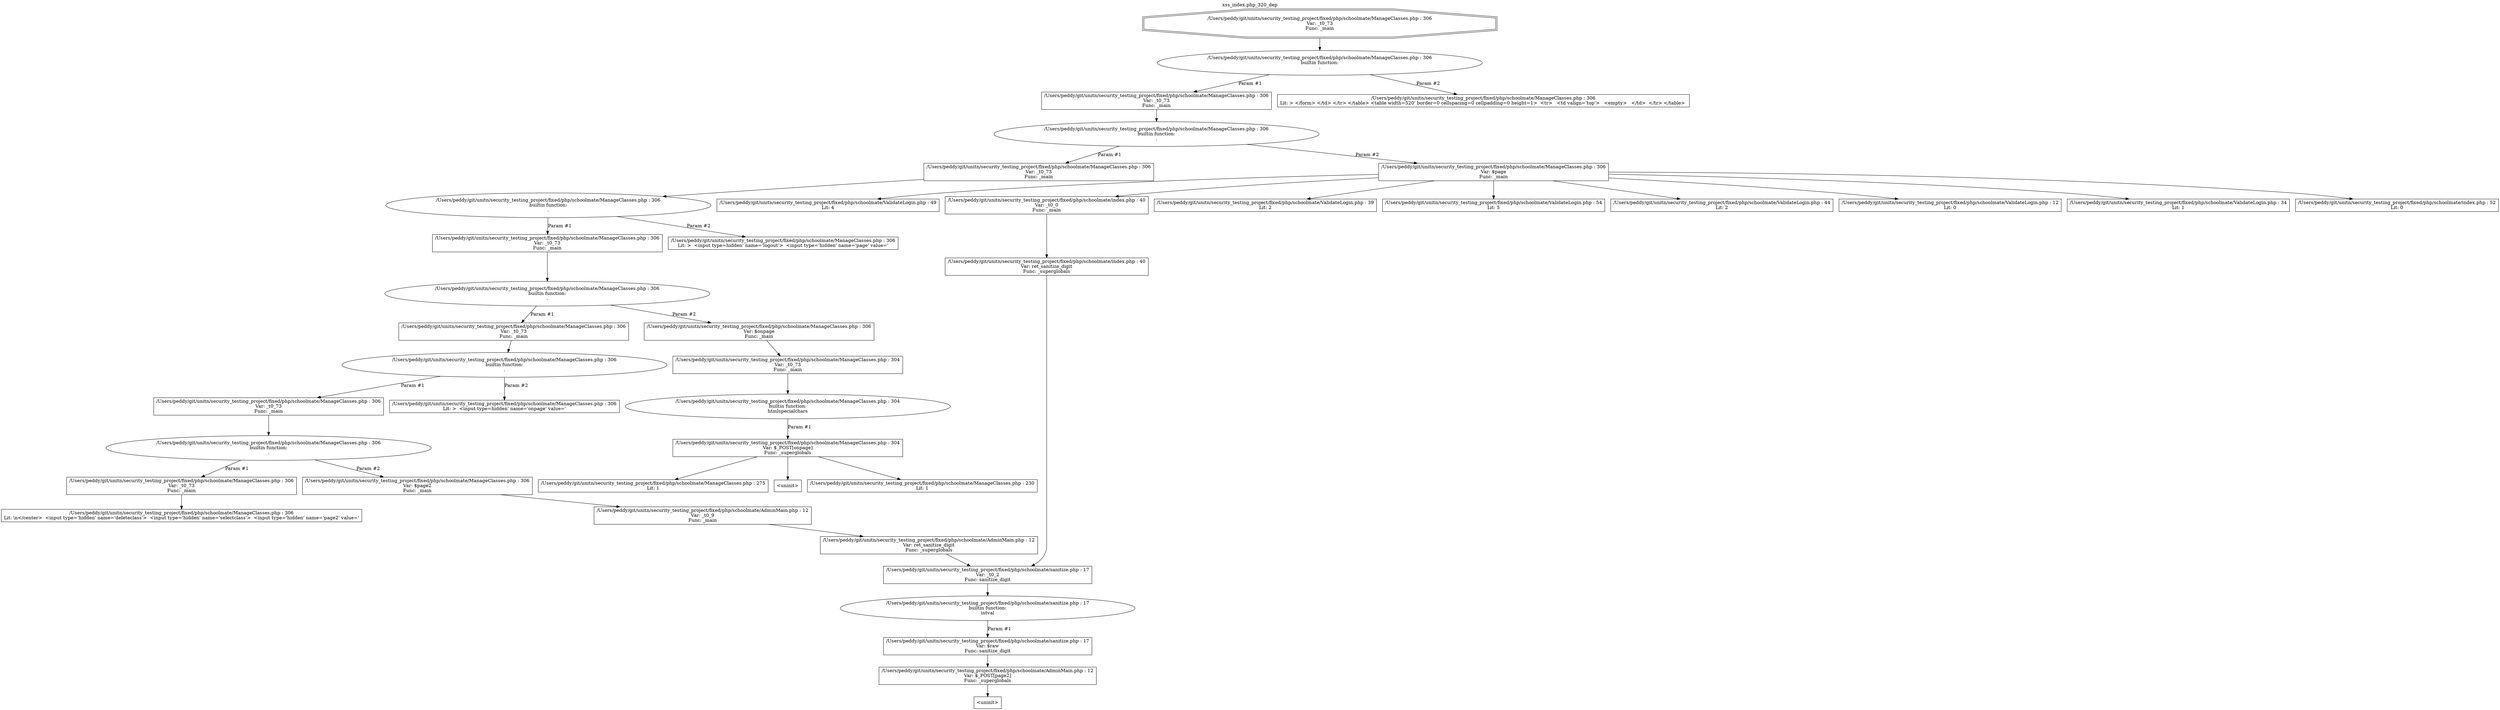 digraph cfg {
  label="xss_index.php_320_dep";
  labelloc=t;
  n1 [shape=doubleoctagon, label="/Users/peddy/git/unitn/security_testing_project/fixed/php/schoolmate/ManageClasses.php : 306\nVar: _t0_73\nFunc: _main\n"];
  n2 [shape=ellipse, label="/Users/peddy/git/unitn/security_testing_project/fixed/php/schoolmate/ManageClasses.php : 306\nbuiltin function:\n.\n"];
  n3 [shape=box, label="/Users/peddy/git/unitn/security_testing_project/fixed/php/schoolmate/ManageClasses.php : 306\nVar: _t0_73\nFunc: _main\n"];
  n4 [shape=ellipse, label="/Users/peddy/git/unitn/security_testing_project/fixed/php/schoolmate/ManageClasses.php : 306\nbuiltin function:\n.\n"];
  n5 [shape=box, label="/Users/peddy/git/unitn/security_testing_project/fixed/php/schoolmate/ManageClasses.php : 306\nVar: _t0_73\nFunc: _main\n"];
  n6 [shape=ellipse, label="/Users/peddy/git/unitn/security_testing_project/fixed/php/schoolmate/ManageClasses.php : 306\nbuiltin function:\n.\n"];
  n7 [shape=box, label="/Users/peddy/git/unitn/security_testing_project/fixed/php/schoolmate/ManageClasses.php : 306\nVar: _t0_73\nFunc: _main\n"];
  n8 [shape=ellipse, label="/Users/peddy/git/unitn/security_testing_project/fixed/php/schoolmate/ManageClasses.php : 306\nbuiltin function:\n.\n"];
  n9 [shape=box, label="/Users/peddy/git/unitn/security_testing_project/fixed/php/schoolmate/ManageClasses.php : 306\nVar: _t0_73\nFunc: _main\n"];
  n10 [shape=ellipse, label="/Users/peddy/git/unitn/security_testing_project/fixed/php/schoolmate/ManageClasses.php : 306\nbuiltin function:\n.\n"];
  n11 [shape=box, label="/Users/peddy/git/unitn/security_testing_project/fixed/php/schoolmate/ManageClasses.php : 306\nVar: _t0_73\nFunc: _main\n"];
  n12 [shape=ellipse, label="/Users/peddy/git/unitn/security_testing_project/fixed/php/schoolmate/ManageClasses.php : 306\nbuiltin function:\n.\n"];
  n13 [shape=box, label="/Users/peddy/git/unitn/security_testing_project/fixed/php/schoolmate/ManageClasses.php : 306\nVar: _t0_73\nFunc: _main\n"];
  n14 [shape=box, label="/Users/peddy/git/unitn/security_testing_project/fixed/php/schoolmate/ManageClasses.php : 306\nLit: \\n</center>  <input type='hidden' name='deleteclass'>  <input type='hidden' name='selectclass'>  <input type='hidden' name='page2' value='\n"];
  n15 [shape=box, label="/Users/peddy/git/unitn/security_testing_project/fixed/php/schoolmate/ManageClasses.php : 306\nVar: $page2\nFunc: _main\n"];
  n16 [shape=box, label="/Users/peddy/git/unitn/security_testing_project/fixed/php/schoolmate/AdminMain.php : 12\nVar: _t0_9\nFunc: _main\n"];
  n17 [shape=box, label="/Users/peddy/git/unitn/security_testing_project/fixed/php/schoolmate/AdminMain.php : 12\nVar: ret_sanitize_digit\nFunc: _superglobals\n"];
  n18 [shape=box, label="/Users/peddy/git/unitn/security_testing_project/fixed/php/schoolmate/sanitize.php : 17\nVar: _t0_2\nFunc: sanitize_digit\n"];
  n19 [shape=ellipse, label="/Users/peddy/git/unitn/security_testing_project/fixed/php/schoolmate/sanitize.php : 17\nbuiltin function:\nintval\n"];
  n20 [shape=box, label="/Users/peddy/git/unitn/security_testing_project/fixed/php/schoolmate/sanitize.php : 17\nVar: $raw\nFunc: sanitize_digit\n"];
  n21 [shape=box, label="/Users/peddy/git/unitn/security_testing_project/fixed/php/schoolmate/AdminMain.php : 12\nVar: $_POST[page2]\nFunc: _superglobals\n"];
  n22 [shape=box, label="<uninit>"];
  n23 [shape=box, label="/Users/peddy/git/unitn/security_testing_project/fixed/php/schoolmate/ManageClasses.php : 306\nLit: >  <input type=hidden' name='onpage' value='\n"];
  n24 [shape=box, label="/Users/peddy/git/unitn/security_testing_project/fixed/php/schoolmate/ManageClasses.php : 306\nVar: $onpage\nFunc: _main\n"];
  n25 [shape=box, label="/Users/peddy/git/unitn/security_testing_project/fixed/php/schoolmate/ManageClasses.php : 304\nVar: _t0_73\nFunc: _main\n"];
  n26 [shape=ellipse, label="/Users/peddy/git/unitn/security_testing_project/fixed/php/schoolmate/ManageClasses.php : 304\nbuiltin function:\nhtmlspecialchars\n"];
  n27 [shape=box, label="/Users/peddy/git/unitn/security_testing_project/fixed/php/schoolmate/ManageClasses.php : 304\nVar: $_POST[onpage]\nFunc: _superglobals\n"];
  n28 [shape=box, label="/Users/peddy/git/unitn/security_testing_project/fixed/php/schoolmate/ManageClasses.php : 275\nLit: 1\n"];
  n29 [shape=box, label="<uninit>"];
  n30 [shape=box, label="/Users/peddy/git/unitn/security_testing_project/fixed/php/schoolmate/ManageClasses.php : 230\nLit: 1\n"];
  n31 [shape=box, label="/Users/peddy/git/unitn/security_testing_project/fixed/php/schoolmate/ManageClasses.php : 306\nLit: >  <input type=hidden' name='logout'>  <input type='hidden' name='page' value='\n"];
  n32 [shape=box, label="/Users/peddy/git/unitn/security_testing_project/fixed/php/schoolmate/ManageClasses.php : 306\nVar: $page\nFunc: _main\n"];
  n33 [shape=box, label="/Users/peddy/git/unitn/security_testing_project/fixed/php/schoolmate/ValidateLogin.php : 49\nLit: 4\n"];
  n34 [shape=box, label="/Users/peddy/git/unitn/security_testing_project/fixed/php/schoolmate/index.php : 40\nVar: _t0_0\nFunc: _main\n"];
  n35 [shape=box, label="/Users/peddy/git/unitn/security_testing_project/fixed/php/schoolmate/index.php : 40\nVar: ret_sanitize_digit\nFunc: _superglobals\n"];
  n36 [shape=box, label="/Users/peddy/git/unitn/security_testing_project/fixed/php/schoolmate/ValidateLogin.php : 39\nLit: 2\n"];
  n37 [shape=box, label="/Users/peddy/git/unitn/security_testing_project/fixed/php/schoolmate/ValidateLogin.php : 54\nLit: 5\n"];
  n38 [shape=box, label="/Users/peddy/git/unitn/security_testing_project/fixed/php/schoolmate/ValidateLogin.php : 44\nLit: 2\n"];
  n39 [shape=box, label="/Users/peddy/git/unitn/security_testing_project/fixed/php/schoolmate/ValidateLogin.php : 12\nLit: 0\n"];
  n40 [shape=box, label="/Users/peddy/git/unitn/security_testing_project/fixed/php/schoolmate/ValidateLogin.php : 34\nLit: 1\n"];
  n41 [shape=box, label="/Users/peddy/git/unitn/security_testing_project/fixed/php/schoolmate/index.php : 52\nLit: 0\n"];
  n42 [shape=box, label="/Users/peddy/git/unitn/security_testing_project/fixed/php/schoolmate/ManageClasses.php : 306\nLit: > </form> </td> </tr> </table> <table width=520' border=0 cellspacing=0 cellpadding=0 height=1>  <tr>   <td valign='top'>   <empty>   </td>  </tr> </table> \n"];
  n1 -> n2;
  n3 -> n4;
  n5 -> n6;
  n7 -> n8;
  n9 -> n10;
  n11 -> n12;
  n13 -> n14;
  n12 -> n13[label="Param #1"];
  n12 -> n15[label="Param #2"];
  n18 -> n19;
  n21 -> n22;
  n20 -> n21;
  n19 -> n20[label="Param #1"];
  n17 -> n18;
  n16 -> n17;
  n15 -> n16;
  n10 -> n11[label="Param #1"];
  n10 -> n23[label="Param #2"];
  n8 -> n9[label="Param #1"];
  n8 -> n24[label="Param #2"];
  n25 -> n26;
  n27 -> n28;
  n27 -> n29;
  n27 -> n30;
  n26 -> n27[label="Param #1"];
  n24 -> n25;
  n6 -> n7[label="Param #1"];
  n6 -> n31[label="Param #2"];
  n4 -> n5[label="Param #1"];
  n4 -> n32[label="Param #2"];
  n32 -> n33;
  n32 -> n34;
  n32 -> n36;
  n32 -> n37;
  n32 -> n38;
  n32 -> n39;
  n32 -> n40;
  n32 -> n41;
  n35 -> n18;
  n34 -> n35;
  n2 -> n3[label="Param #1"];
  n2 -> n42[label="Param #2"];
}
